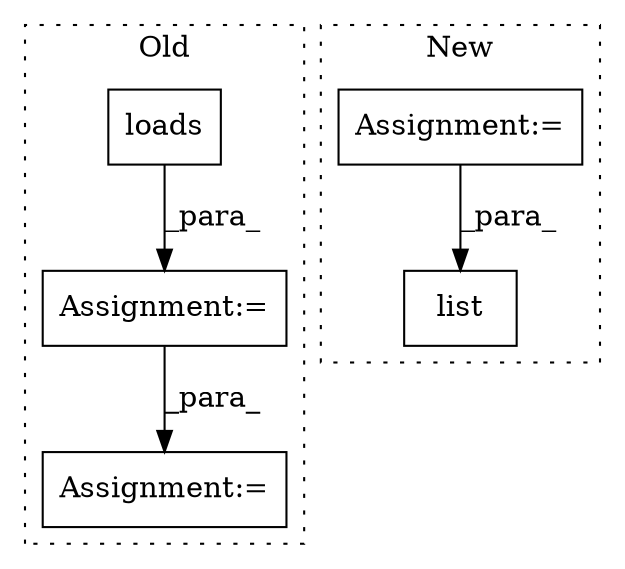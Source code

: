digraph G {
subgraph cluster0 {
1 [label="loads" a="32" s="596,641" l="6,1" shape="box"];
4 [label="Assignment:=" a="7" s="590" l="1" shape="box"];
5 [label="Assignment:=" a="7" s="736" l="1" shape="box"];
label = "Old";
style="dotted";
}
subgraph cluster1 {
2 [label="list" a="32" s="851,900" l="5,1" shape="box"];
3 [label="Assignment:=" a="7" s="262" l="1" shape="box"];
label = "New";
style="dotted";
}
1 -> 4 [label="_para_"];
3 -> 2 [label="_para_"];
4 -> 5 [label="_para_"];
}